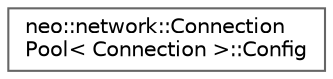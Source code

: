 digraph "Graphical Class Hierarchy"
{
 // LATEX_PDF_SIZE
  bgcolor="transparent";
  edge [fontname=Helvetica,fontsize=10,labelfontname=Helvetica,labelfontsize=10];
  node [fontname=Helvetica,fontsize=10,shape=box,height=0.2,width=0.4];
  rankdir="LR";
  Node0 [id="Node000000",label="neo::network::Connection\lPool\< Connection \>::Config",height=0.2,width=0.4,color="grey40", fillcolor="white", style="filled",URL="$structneo_1_1network_1_1_connection_pool_1_1_config.html",tooltip=" "];
}
